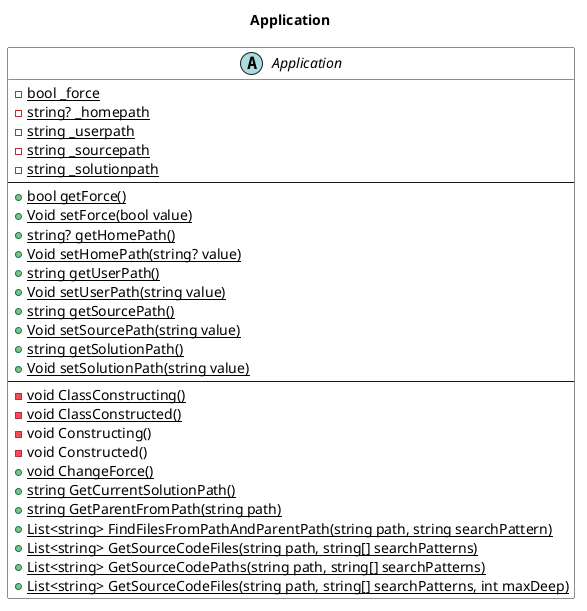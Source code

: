 @startuml Application
title Application
abstract class Application #White {
- {static} bool _force
- {static} string? _homepath
- {static} string _userpath
- {static} string _sourcepath
- {static} string _solutionpath
---
+ {static} bool getForce()
+ {static} Void setForce(bool value)
+ {static} string? getHomePath()
+ {static} Void setHomePath(string? value)
+ {static} string getUserPath()
+ {static} Void setUserPath(string value)
+ {static} string getSourcePath()
+ {static} Void setSourcePath(string value)
+ {static} string getSolutionPath()
+ {static} Void setSolutionPath(string value)
---
- {static} void ClassConstructing()
- {static} void ClassConstructed()
- void Constructing()
- void Constructed()
+ {static} void ChangeForce()
+ {static} string GetCurrentSolutionPath()
+ {static} string GetParentFromPath(string path)
+ {static} List<string> FindFilesFromPathAndParentPath(string path, string searchPattern)
+ {static} List<string> GetSourceCodeFiles(string path, string[] searchPatterns)
+ {static} List<string> GetSourceCodePaths(string path, string[] searchPatterns)
+ {static} List<string> GetSourceCodeFiles(string path, string[] searchPatterns, int maxDeep)
}
@enduml

